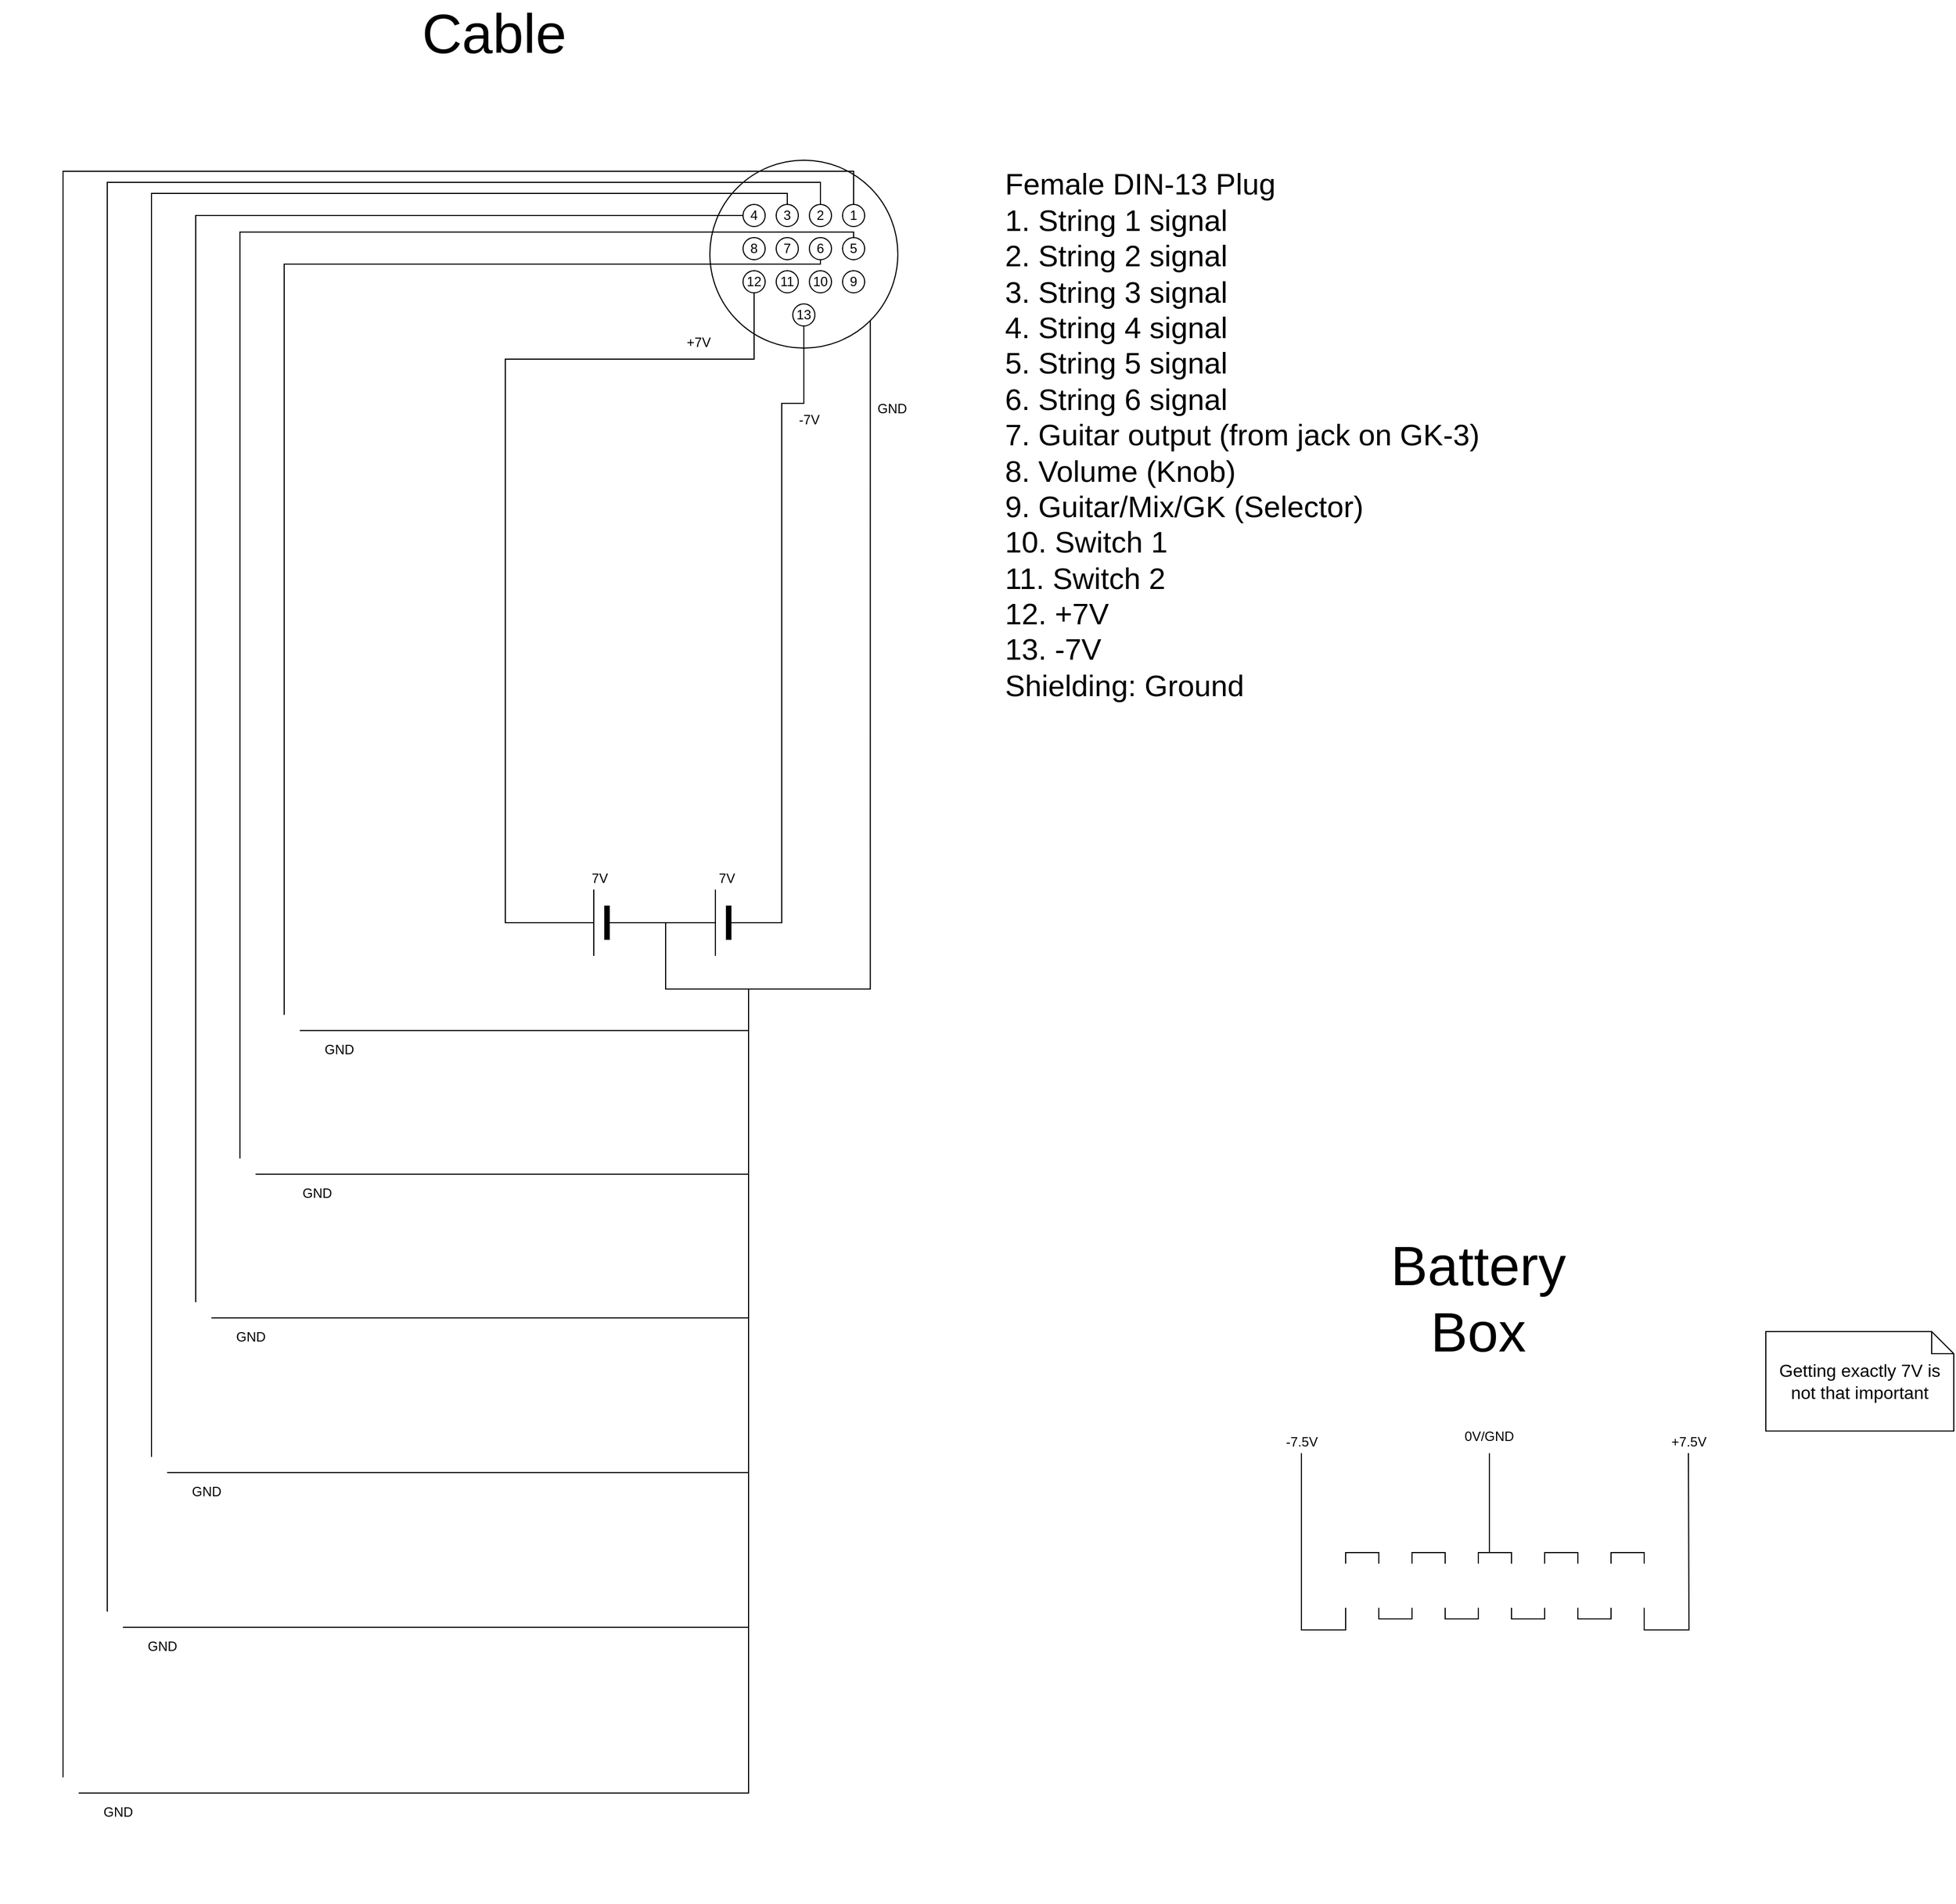 <mxfile version="18.0.2" type="device"><diagram name="Page-1" id="7e0a89b8-554c-2b80-1dc8-d5c74ca68de4"><mxGraphModel dx="2188" dy="2427" grid="1" gridSize="10" guides="1" tooltips="1" connect="1" arrows="1" fold="1" page="1" pageScale="1" pageWidth="1100" pageHeight="850" background="none" math="0" shadow="0"><root><mxCell id="0"/><mxCell id="1" parent="0"/><mxCell id="nf8SEJzU1KEKpKxfQEn4-5" value="" style="ellipse;whiteSpace=wrap;html=1;" vertex="1" parent="1"><mxGeometry x="785" y="70" width="170" height="170" as="geometry"/></mxCell><mxCell id="nf8SEJzU1KEKpKxfQEn4-39" style="edgeStyle=orthogonalEdgeStyle;rounded=0;orthogonalLoop=1;jettySize=auto;html=1;exitX=0;exitY=0.5;exitDx=0;exitDy=0;endArrow=none;endFill=0;strokeColor=default;entryX=0;entryY=1;entryDx=0;entryDy=0;" edge="1" parent="1" source="nf8SEJzU1KEKpKxfQEn4-6" target="nf8SEJzU1KEKpKxfQEn4-51"><mxGeometry relative="1" as="geometry"><mxPoint x="250" y="650" as="targetPoint"/><Array as="points"><mxPoint x="320" y="120"/><mxPoint x="320" y="1103"/></Array></mxGeometry></mxCell><mxCell id="nf8SEJzU1KEKpKxfQEn4-6" value="4" style="ellipse;whiteSpace=wrap;html=1;aspect=fixed;" vertex="1" parent="1"><mxGeometry x="815" y="110" width="20" height="20" as="geometry"/></mxCell><mxCell id="nf8SEJzU1KEKpKxfQEn4-42" style="edgeStyle=orthogonalEdgeStyle;rounded=0;orthogonalLoop=1;jettySize=auto;html=1;exitX=0.5;exitY=0;exitDx=0;exitDy=0;endArrow=none;endFill=0;strokeColor=default;entryX=0;entryY=1;entryDx=0;entryDy=0;" edge="1" parent="1" source="nf8SEJzU1KEKpKxfQEn4-7" target="nf8SEJzU1KEKpKxfQEn4-52"><mxGeometry relative="1" as="geometry"><mxPoint x="190" y="640" as="targetPoint"/><Array as="points"><mxPoint x="855" y="100"/><mxPoint x="280" y="100"/><mxPoint x="280" y="1243"/></Array></mxGeometry></mxCell><mxCell id="nf8SEJzU1KEKpKxfQEn4-7" value="3" style="ellipse;whiteSpace=wrap;html=1;aspect=fixed;" vertex="1" parent="1"><mxGeometry x="845" y="110" width="20" height="20" as="geometry"/></mxCell><mxCell id="nf8SEJzU1KEKpKxfQEn4-41" style="edgeStyle=orthogonalEdgeStyle;rounded=0;orthogonalLoop=1;jettySize=auto;html=1;exitX=0.5;exitY=0;exitDx=0;exitDy=0;endArrow=none;endFill=0;strokeColor=default;entryX=0;entryY=1;entryDx=0;entryDy=0;" edge="1" parent="1" source="nf8SEJzU1KEKpKxfQEn4-8" target="nf8SEJzU1KEKpKxfQEn4-53"><mxGeometry relative="1" as="geometry"><mxPoint x="120" y="700" as="targetPoint"/><Array as="points"><mxPoint x="885" y="90"/><mxPoint x="240" y="90"/><mxPoint x="240" y="1383"/></Array></mxGeometry></mxCell><mxCell id="nf8SEJzU1KEKpKxfQEn4-8" value="2" style="ellipse;whiteSpace=wrap;html=1;aspect=fixed;" vertex="1" parent="1"><mxGeometry x="875" y="110" width="20" height="20" as="geometry"/></mxCell><mxCell id="nf8SEJzU1KEKpKxfQEn4-40" style="edgeStyle=orthogonalEdgeStyle;rounded=0;orthogonalLoop=1;jettySize=auto;html=1;exitX=0.5;exitY=0;exitDx=0;exitDy=0;endArrow=none;endFill=0;strokeColor=default;entryX=0;entryY=1;entryDx=0;entryDy=0;" edge="1" parent="1" source="nf8SEJzU1KEKpKxfQEn4-9" target="nf8SEJzU1KEKpKxfQEn4-54"><mxGeometry relative="1" as="geometry"><mxPoint x="50" y="700" as="targetPoint"/><Array as="points"><mxPoint x="915" y="80"/><mxPoint x="200" y="80"/><mxPoint x="200" y="1533"/></Array></mxGeometry></mxCell><mxCell id="nf8SEJzU1KEKpKxfQEn4-9" value="1" style="ellipse;whiteSpace=wrap;html=1;aspect=fixed;" vertex="1" parent="1"><mxGeometry x="905" y="110" width="20" height="20" as="geometry"/></mxCell><mxCell id="nf8SEJzU1KEKpKxfQEn4-10" value="8" style="ellipse;whiteSpace=wrap;html=1;aspect=fixed;" vertex="1" parent="1"><mxGeometry x="815" y="140" width="20" height="20" as="geometry"/></mxCell><mxCell id="nf8SEJzU1KEKpKxfQEn4-11" value="7" style="ellipse;whiteSpace=wrap;html=1;aspect=fixed;" vertex="1" parent="1"><mxGeometry x="845" y="140" width="20" height="20" as="geometry"/></mxCell><mxCell id="nf8SEJzU1KEKpKxfQEn4-44" style="edgeStyle=orthogonalEdgeStyle;rounded=0;orthogonalLoop=1;jettySize=auto;html=1;exitX=0.5;exitY=1;exitDx=0;exitDy=0;endArrow=none;endFill=0;strokeColor=default;entryX=0;entryY=1;entryDx=0;entryDy=0;" edge="1" parent="1" source="nf8SEJzU1KEKpKxfQEn4-12" target="nf8SEJzU1KEKpKxfQEn4-49"><mxGeometry relative="1" as="geometry"><mxPoint x="410" y="670" as="targetPoint"/><mxPoint x="885" y="164" as="sourcePoint"/><Array as="points"><mxPoint x="885" y="164"/><mxPoint x="400" y="164"/><mxPoint x="400" y="843"/></Array></mxGeometry></mxCell><mxCell id="nf8SEJzU1KEKpKxfQEn4-12" value="6" style="ellipse;whiteSpace=wrap;html=1;aspect=fixed;" vertex="1" parent="1"><mxGeometry x="875" y="140" width="20" height="20" as="geometry"/></mxCell><mxCell id="nf8SEJzU1KEKpKxfQEn4-43" style="edgeStyle=orthogonalEdgeStyle;rounded=0;orthogonalLoop=1;jettySize=auto;html=1;exitX=0.5;exitY=0;exitDx=0;exitDy=0;endArrow=none;endFill=0;strokeColor=default;entryX=0;entryY=1;entryDx=0;entryDy=0;" edge="1" parent="1" target="nf8SEJzU1KEKpKxfQEn4-50"><mxGeometry relative="1" as="geometry"><mxPoint x="340" y="660" as="targetPoint"/><mxPoint x="915" y="145" as="sourcePoint"/><Array as="points"><mxPoint x="915" y="135"/><mxPoint x="360" y="135"/><mxPoint x="360" y="973"/></Array></mxGeometry></mxCell><mxCell id="nf8SEJzU1KEKpKxfQEn4-13" value="5" style="ellipse;whiteSpace=wrap;html=1;aspect=fixed;" vertex="1" parent="1"><mxGeometry x="905" y="140" width="20" height="20" as="geometry"/></mxCell><mxCell id="nf8SEJzU1KEKpKxfQEn4-14" value="12" style="ellipse;whiteSpace=wrap;html=1;aspect=fixed;" vertex="1" parent="1"><mxGeometry x="815" y="170" width="20" height="20" as="geometry"/></mxCell><mxCell id="nf8SEJzU1KEKpKxfQEn4-15" value="11" style="ellipse;whiteSpace=wrap;html=1;aspect=fixed;" vertex="1" parent="1"><mxGeometry x="845" y="170" width="20" height="20" as="geometry"/></mxCell><mxCell id="nf8SEJzU1KEKpKxfQEn4-16" value="10" style="ellipse;whiteSpace=wrap;html=1;aspect=fixed;" vertex="1" parent="1"><mxGeometry x="875" y="170" width="20" height="20" as="geometry"/></mxCell><mxCell id="nf8SEJzU1KEKpKxfQEn4-17" value="9" style="ellipse;whiteSpace=wrap;html=1;aspect=fixed;" vertex="1" parent="1"><mxGeometry x="905" y="170" width="20" height="20" as="geometry"/></mxCell><mxCell id="nf8SEJzU1KEKpKxfQEn4-19" value="13" style="ellipse;whiteSpace=wrap;html=1;aspect=fixed;" vertex="1" parent="1"><mxGeometry x="860" y="200" width="20" height="20" as="geometry"/></mxCell><mxCell id="nf8SEJzU1KEKpKxfQEn4-23" value="&lt;div style=&quot;font-size: 27px;&quot;&gt;&lt;font style=&quot;font-size: 27px;&quot;&gt;Female DIN-13 Plug&lt;/font&gt;&lt;/div&gt;&lt;div style=&quot;font-size: 27px;&quot;&gt;&lt;font style=&quot;font-size: 27px;&quot;&gt;1. String 1 signal&lt;/font&gt;&lt;/div&gt;&lt;div style=&quot;font-size: 27px;&quot;&gt;&lt;font style=&quot;font-size: 27px;&quot;&gt;2. String 2 signal&lt;/font&gt;&lt;/div&gt;&lt;div style=&quot;font-size: 27px;&quot;&gt;&lt;font style=&quot;font-size: 27px;&quot;&gt;3. String 3 signal&lt;/font&gt;&lt;/div&gt;&lt;div style=&quot;font-size: 27px;&quot;&gt;&lt;font style=&quot;font-size: 27px;&quot;&gt;4. String 4 signal&lt;/font&gt;&lt;/div&gt;&lt;div style=&quot;font-size: 27px;&quot;&gt;&lt;font style=&quot;font-size: 27px;&quot;&gt;5. String 5 signal&lt;/font&gt;&lt;/div&gt;&lt;div style=&quot;font-size: 27px;&quot;&gt;&lt;font style=&quot;font-size: 27px;&quot;&gt;6. String 6 signal&lt;/font&gt;&lt;/div&gt;&lt;div style=&quot;font-size: 27px;&quot;&gt;&lt;font style=&quot;font-size: 27px;&quot;&gt;7. Guitar output (from jack on GK-3)&lt;br&gt;&lt;/font&gt;&lt;/div&gt;&lt;div style=&quot;font-size: 27px;&quot;&gt;&lt;font style=&quot;font-size: 27px;&quot;&gt;8. Volume (Knob)&lt;/font&gt;&lt;/div&gt;&lt;div style=&quot;font-size: 27px;&quot;&gt;&lt;font style=&quot;font-size: 27px;&quot;&gt;9. Guitar/Mix/GK (Selector)&lt;/font&gt;&lt;/div&gt;&lt;div style=&quot;font-size: 27px;&quot;&gt;&lt;font style=&quot;font-size: 27px;&quot;&gt;10. Switch 1&lt;/font&gt;&lt;/div&gt;&lt;div style=&quot;font-size: 27px;&quot;&gt;&lt;font style=&quot;font-size: 27px;&quot;&gt;11. Switch 2&lt;/font&gt;&lt;/div&gt;&lt;div style=&quot;font-size: 27px;&quot;&gt;&lt;font style=&quot;font-size: 27px;&quot;&gt;12. +7V&lt;/font&gt;&lt;/div&gt;&lt;div style=&quot;font-size: 27px;&quot;&gt;&lt;font style=&quot;font-size: 27px;&quot;&gt;13. -7V&lt;br&gt;Shielding: Ground&lt;br&gt;&lt;/font&gt;&lt;/div&gt;&lt;div style=&quot;font-size: 27px;&quot;&gt;&lt;font style=&quot;font-size: 27px;&quot;&gt;&lt;br&gt;&lt;/font&gt;&lt;/div&gt;" style="text;html=1;align=left;verticalAlign=middle;resizable=0;points=[];autosize=1;strokeColor=none;fillColor=none;" vertex="1" parent="1"><mxGeometry x="1050" y="220" width="440" height="230" as="geometry"/></mxCell><mxCell id="nf8SEJzU1KEKpKxfQEn4-25" style="edgeStyle=orthogonalEdgeStyle;rounded=0;orthogonalLoop=1;jettySize=auto;html=1;exitX=1;exitY=0.5;exitDx=0;exitDy=0;exitPerimeter=0;endArrow=none;endFill=0;strokeColor=default;entryX=0.5;entryY=1;entryDx=0;entryDy=0;" edge="1" parent="1" source="nf8SEJzU1KEKpKxfQEn4-29" target="nf8SEJzU1KEKpKxfQEn4-14"><mxGeometry relative="1" as="geometry"><mxPoint x="870" y="280" as="targetPoint"/><mxPoint x="600" y="660" as="sourcePoint"/><Array as="points"><mxPoint x="600" y="760"/><mxPoint x="600" y="250"/><mxPoint x="825" y="250"/></Array></mxGeometry></mxCell><mxCell id="nf8SEJzU1KEKpKxfQEn4-29" value="" style="verticalLabelPosition=bottom;shadow=0;dashed=0;align=center;fillColor=#000000;html=1;verticalAlign=top;strokeWidth=1;shape=mxgraph.electrical.miscellaneous.monocell_battery;rotation=-180;" vertex="1" parent="1"><mxGeometry x="635" y="730" width="100" height="60" as="geometry"/></mxCell><mxCell id="nf8SEJzU1KEKpKxfQEn4-31" style="edgeStyle=orthogonalEdgeStyle;rounded=0;orthogonalLoop=1;jettySize=auto;html=1;entryX=0;entryY=0.5;entryDx=0;entryDy=0;entryPerimeter=0;endArrow=none;endFill=0;strokeColor=default;" edge="1" parent="1" source="nf8SEJzU1KEKpKxfQEn4-30" target="nf8SEJzU1KEKpKxfQEn4-29"><mxGeometry relative="1" as="geometry"/></mxCell><mxCell id="nf8SEJzU1KEKpKxfQEn4-32" style="edgeStyle=orthogonalEdgeStyle;rounded=0;orthogonalLoop=1;jettySize=auto;html=1;entryX=0.5;entryY=1;entryDx=0;entryDy=0;endArrow=none;endFill=0;strokeColor=default;" edge="1" parent="1" source="nf8SEJzU1KEKpKxfQEn4-30" target="nf8SEJzU1KEKpKxfQEn4-19"><mxGeometry relative="1" as="geometry"><Array as="points"><mxPoint x="850" y="760"/><mxPoint x="850" y="290"/><mxPoint x="870" y="290"/></Array></mxGeometry></mxCell><mxCell id="nf8SEJzU1KEKpKxfQEn4-70" style="edgeStyle=orthogonalEdgeStyle;rounded=0;orthogonalLoop=1;jettySize=auto;html=1;exitX=1;exitY=0.5;exitDx=0;exitDy=0;exitPerimeter=0;entryX=0;entryY=0.75;entryDx=0;entryDy=0;endArrow=none;endFill=0;strokeColor=default;" edge="1" parent="1" source="nf8SEJzU1KEKpKxfQEn4-30" target="nf8SEJzU1KEKpKxfQEn4-49"><mxGeometry relative="1" as="geometry"><Array as="points"><mxPoint x="745" y="820"/><mxPoint x="820" y="820"/><mxPoint x="820" y="858"/></Array></mxGeometry></mxCell><mxCell id="nf8SEJzU1KEKpKxfQEn4-82" style="edgeStyle=orthogonalEdgeStyle;rounded=0;orthogonalLoop=1;jettySize=auto;html=1;exitX=1;exitY=0.5;exitDx=0;exitDy=0;exitPerimeter=0;entryX=1;entryY=1;entryDx=0;entryDy=0;endArrow=none;endFill=0;strokeColor=default;" edge="1" parent="1" source="nf8SEJzU1KEKpKxfQEn4-30" target="nf8SEJzU1KEKpKxfQEn4-5"><mxGeometry relative="1" as="geometry"><Array as="points"><mxPoint x="745" y="820"/><mxPoint x="930" y="820"/></Array></mxGeometry></mxCell><mxCell id="nf8SEJzU1KEKpKxfQEn4-30" value="" style="verticalLabelPosition=bottom;shadow=0;dashed=0;align=center;fillColor=#000000;html=1;verticalAlign=top;strokeWidth=1;shape=mxgraph.electrical.miscellaneous.monocell_battery;rotation=-180;" vertex="1" parent="1"><mxGeometry x="745" y="730" width="100" height="60" as="geometry"/></mxCell><mxCell id="nf8SEJzU1KEKpKxfQEn4-34" value="7V" style="text;html=1;align=center;verticalAlign=middle;resizable=0;points=[];autosize=1;strokeColor=none;fillColor=none;" vertex="1" parent="1"><mxGeometry x="785" y="710" width="30" height="20" as="geometry"/></mxCell><mxCell id="nf8SEJzU1KEKpKxfQEn4-36" value="7V" style="text;html=1;align=center;verticalAlign=middle;resizable=0;points=[];autosize=1;strokeColor=none;fillColor=none;" vertex="1" parent="1"><mxGeometry x="670" y="710" width="30" height="20" as="geometry"/></mxCell><mxCell id="nf8SEJzU1KEKpKxfQEn4-49" value="" style="shape=image;verticalLabelPosition=bottom;labelBackgroundColor=default;verticalAlign=top;aspect=fixed;imageAspect=0;image=https://cdn-icons-png.flaticon.com/512/27/27135.png;rotation=-225;" vertex="1" parent="1"><mxGeometry x="360" y="860" width="80" height="80" as="geometry"/></mxCell><mxCell id="nf8SEJzU1KEKpKxfQEn4-71" style="edgeStyle=orthogonalEdgeStyle;rounded=0;orthogonalLoop=1;jettySize=auto;html=1;exitX=0;exitY=0.75;exitDx=0;exitDy=0;entryX=1;entryY=0.5;entryDx=0;entryDy=0;entryPerimeter=0;endArrow=none;endFill=0;strokeColor=default;" edge="1" parent="1" source="nf8SEJzU1KEKpKxfQEn4-50" target="nf8SEJzU1KEKpKxfQEn4-30"><mxGeometry relative="1" as="geometry"><Array as="points"><mxPoint x="820" y="988"/><mxPoint x="820" y="820"/><mxPoint x="745" y="820"/></Array></mxGeometry></mxCell><mxCell id="nf8SEJzU1KEKpKxfQEn4-50" value="" style="shape=image;verticalLabelPosition=bottom;labelBackgroundColor=default;verticalAlign=top;aspect=fixed;imageAspect=0;image=https://cdn-icons-png.flaticon.com/512/27/27135.png;rotation=-225;" vertex="1" parent="1"><mxGeometry x="320" y="990" width="80" height="80" as="geometry"/></mxCell><mxCell id="nf8SEJzU1KEKpKxfQEn4-74" style="edgeStyle=orthogonalEdgeStyle;rounded=0;orthogonalLoop=1;jettySize=auto;html=1;exitX=0;exitY=0.75;exitDx=0;exitDy=0;entryX=1;entryY=0.5;entryDx=0;entryDy=0;entryPerimeter=0;endArrow=none;endFill=0;strokeColor=default;" edge="1" parent="1" source="nf8SEJzU1KEKpKxfQEn4-51" target="nf8SEJzU1KEKpKxfQEn4-30"><mxGeometry relative="1" as="geometry"><Array as="points"><mxPoint x="820" y="1118"/><mxPoint x="820" y="820"/><mxPoint x="745" y="820"/></Array></mxGeometry></mxCell><mxCell id="nf8SEJzU1KEKpKxfQEn4-51" value="" style="shape=image;verticalLabelPosition=bottom;labelBackgroundColor=default;verticalAlign=top;aspect=fixed;imageAspect=0;image=https://cdn-icons-png.flaticon.com/512/27/27135.png;rotation=-225;" vertex="1" parent="1"><mxGeometry x="280" y="1120" width="80" height="80" as="geometry"/></mxCell><mxCell id="nf8SEJzU1KEKpKxfQEn4-76" style="edgeStyle=orthogonalEdgeStyle;rounded=0;orthogonalLoop=1;jettySize=auto;html=1;exitX=0;exitY=0.75;exitDx=0;exitDy=0;entryX=1;entryY=0.5;entryDx=0;entryDy=0;entryPerimeter=0;endArrow=none;endFill=0;strokeColor=default;" edge="1" parent="1" source="nf8SEJzU1KEKpKxfQEn4-52" target="nf8SEJzU1KEKpKxfQEn4-30"><mxGeometry relative="1" as="geometry"><Array as="points"><mxPoint x="820" y="1258"/><mxPoint x="820" y="820"/><mxPoint x="745" y="820"/></Array></mxGeometry></mxCell><mxCell id="nf8SEJzU1KEKpKxfQEn4-52" value="" style="shape=image;verticalLabelPosition=bottom;labelBackgroundColor=default;verticalAlign=top;aspect=fixed;imageAspect=0;image=https://cdn-icons-png.flaticon.com/512/27/27135.png;rotation=-225;" vertex="1" parent="1"><mxGeometry x="240" y="1260" width="80" height="80" as="geometry"/></mxCell><mxCell id="nf8SEJzU1KEKpKxfQEn4-78" style="edgeStyle=orthogonalEdgeStyle;rounded=0;orthogonalLoop=1;jettySize=auto;html=1;exitX=0;exitY=0.75;exitDx=0;exitDy=0;entryX=1;entryY=0.5;entryDx=0;entryDy=0;entryPerimeter=0;endArrow=none;endFill=0;strokeColor=default;" edge="1" parent="1" source="nf8SEJzU1KEKpKxfQEn4-53" target="nf8SEJzU1KEKpKxfQEn4-30"><mxGeometry relative="1" as="geometry"><Array as="points"><mxPoint x="820" y="1398"/><mxPoint x="820" y="820"/><mxPoint x="745" y="820"/></Array></mxGeometry></mxCell><mxCell id="nf8SEJzU1KEKpKxfQEn4-53" value="" style="shape=image;verticalLabelPosition=bottom;labelBackgroundColor=default;verticalAlign=top;aspect=fixed;imageAspect=0;image=https://cdn-icons-png.flaticon.com/512/27/27135.png;rotation=-225;" vertex="1" parent="1"><mxGeometry x="200" y="1400" width="80" height="80" as="geometry"/></mxCell><mxCell id="nf8SEJzU1KEKpKxfQEn4-80" style="edgeStyle=orthogonalEdgeStyle;rounded=0;orthogonalLoop=1;jettySize=auto;html=1;exitX=0;exitY=0.75;exitDx=0;exitDy=0;endArrow=none;endFill=0;strokeColor=default;" edge="1" parent="1" source="nf8SEJzU1KEKpKxfQEn4-54"><mxGeometry relative="1" as="geometry"><mxPoint x="820" y="820" as="targetPoint"/><Array as="points"><mxPoint x="820" y="1548"/></Array></mxGeometry></mxCell><mxCell id="nf8SEJzU1KEKpKxfQEn4-54" value="" style="shape=image;verticalLabelPosition=bottom;labelBackgroundColor=default;verticalAlign=top;aspect=fixed;imageAspect=0;image=https://cdn-icons-png.flaticon.com/512/27/27135.png;rotation=-225;" vertex="1" parent="1"><mxGeometry x="160" y="1550" width="80" height="80" as="geometry"/></mxCell><mxCell id="nf8SEJzU1KEKpKxfQEn4-83" value="GND" style="text;html=1;strokeColor=none;fillColor=none;align=center;verticalAlign=middle;whiteSpace=wrap;rounded=0;" vertex="1" parent="1"><mxGeometry x="420" y="860" width="60" height="30" as="geometry"/></mxCell><mxCell id="nf8SEJzU1KEKpKxfQEn4-84" value="GND" style="text;html=1;strokeColor=none;fillColor=none;align=center;verticalAlign=middle;whiteSpace=wrap;rounded=0;" vertex="1" parent="1"><mxGeometry x="920" y="280" width="60" height="30" as="geometry"/></mxCell><mxCell id="nf8SEJzU1KEKpKxfQEn4-85" value="GND" style="text;html=1;strokeColor=none;fillColor=none;align=center;verticalAlign=middle;whiteSpace=wrap;rounded=0;" vertex="1" parent="1"><mxGeometry x="400" y="990" width="60" height="30" as="geometry"/></mxCell><mxCell id="nf8SEJzU1KEKpKxfQEn4-86" value="GND" style="text;html=1;strokeColor=none;fillColor=none;align=center;verticalAlign=middle;whiteSpace=wrap;rounded=0;" vertex="1" parent="1"><mxGeometry x="340" y="1120" width="60" height="30" as="geometry"/></mxCell><mxCell id="nf8SEJzU1KEKpKxfQEn4-87" value="GND" style="text;html=1;strokeColor=none;fillColor=none;align=center;verticalAlign=middle;whiteSpace=wrap;rounded=0;" vertex="1" parent="1"><mxGeometry x="300" y="1260" width="60" height="30" as="geometry"/></mxCell><mxCell id="nf8SEJzU1KEKpKxfQEn4-88" value="GND" style="text;html=1;strokeColor=none;fillColor=none;align=center;verticalAlign=middle;whiteSpace=wrap;rounded=0;" vertex="1" parent="1"><mxGeometry x="260" y="1400" width="60" height="30" as="geometry"/></mxCell><mxCell id="nf8SEJzU1KEKpKxfQEn4-89" value="GND" style="text;html=1;strokeColor=none;fillColor=none;align=center;verticalAlign=middle;whiteSpace=wrap;rounded=0;" vertex="1" parent="1"><mxGeometry x="220" y="1550" width="60" height="30" as="geometry"/></mxCell><mxCell id="nf8SEJzU1KEKpKxfQEn4-91" value="-7V" style="text;html=1;strokeColor=none;fillColor=none;align=center;verticalAlign=middle;whiteSpace=wrap;rounded=0;" vertex="1" parent="1"><mxGeometry x="845" y="290" width="60" height="30" as="geometry"/></mxCell><mxCell id="nf8SEJzU1KEKpKxfQEn4-92" value="+7V" style="text;html=1;strokeColor=none;fillColor=none;align=center;verticalAlign=middle;whiteSpace=wrap;rounded=0;" vertex="1" parent="1"><mxGeometry x="745" y="220" width="60" height="30" as="geometry"/></mxCell><mxCell id="nf8SEJzU1KEKpKxfQEn4-104" style="edgeStyle=orthogonalEdgeStyle;rounded=0;orthogonalLoop=1;jettySize=auto;html=1;entryX=0.5;entryY=1;entryDx=0;entryDy=0;endArrow=none;endFill=0;strokeColor=default;" edge="1" parent="1" source="nf8SEJzU1KEKpKxfQEn4-93" target="nf8SEJzU1KEKpKxfQEn4-94"><mxGeometry relative="1" as="geometry"><Array as="points"><mxPoint x="1360" y="1329.96"/><mxPoint x="1390" y="1329.96"/></Array></mxGeometry></mxCell><mxCell id="nf8SEJzU1KEKpKxfQEn4-113" style="edgeStyle=orthogonalEdgeStyle;rounded=0;orthogonalLoop=1;jettySize=auto;html=1;exitX=0.5;exitY=1;exitDx=0;exitDy=0;endArrow=none;endFill=0;strokeColor=default;" edge="1" parent="1" source="nf8SEJzU1KEKpKxfQEn4-93"><mxGeometry relative="1" as="geometry"><mxPoint x="1320" y="1239.96" as="targetPoint"/></mxGeometry></mxCell><mxCell id="nf8SEJzU1KEKpKxfQEn4-93" value="" style="shape=image;verticalLabelPosition=bottom;labelBackgroundColor=default;verticalAlign=top;aspect=fixed;imageAspect=0;image=https://cdn-icons-png.flaticon.com/512/4305/4305607.png;" vertex="1" parent="1"><mxGeometry x="1340" y="1339.96" width="40" height="40" as="geometry"/></mxCell><mxCell id="nf8SEJzU1KEKpKxfQEn4-105" style="edgeStyle=orthogonalEdgeStyle;rounded=0;orthogonalLoop=1;jettySize=auto;html=1;exitX=0.5;exitY=0;exitDx=0;exitDy=0;entryX=0.5;entryY=1;entryDx=0;entryDy=0;endArrow=none;endFill=0;strokeColor=default;" edge="1" parent="1" source="nf8SEJzU1KEKpKxfQEn4-94" target="nf8SEJzU1KEKpKxfQEn4-96"><mxGeometry relative="1" as="geometry"><Array as="points"><mxPoint x="1390" y="1389.96"/><mxPoint x="1420" y="1389.96"/></Array></mxGeometry></mxCell><mxCell id="nf8SEJzU1KEKpKxfQEn4-94" value="" style="shape=image;verticalLabelPosition=bottom;labelBackgroundColor=default;verticalAlign=top;aspect=fixed;imageAspect=0;image=https://cdn-icons-png.flaticon.com/512/4305/4305607.png;rotation=-180;" vertex="1" parent="1"><mxGeometry x="1370" y="1339.96" width="40" height="40" as="geometry"/></mxCell><mxCell id="nf8SEJzU1KEKpKxfQEn4-106" style="edgeStyle=orthogonalEdgeStyle;rounded=0;orthogonalLoop=1;jettySize=auto;html=1;exitX=0.5;exitY=0;exitDx=0;exitDy=0;entryX=0.5;entryY=1;entryDx=0;entryDy=0;endArrow=none;endFill=0;strokeColor=default;" edge="1" parent="1" source="nf8SEJzU1KEKpKxfQEn4-96" target="nf8SEJzU1KEKpKxfQEn4-97"><mxGeometry relative="1" as="geometry"><Array as="points"><mxPoint x="1420" y="1329.96"/><mxPoint x="1450" y="1329.96"/></Array></mxGeometry></mxCell><mxCell id="nf8SEJzU1KEKpKxfQEn4-96" value="" style="shape=image;verticalLabelPosition=bottom;labelBackgroundColor=default;verticalAlign=top;aspect=fixed;imageAspect=0;image=https://cdn-icons-png.flaticon.com/512/4305/4305607.png;" vertex="1" parent="1"><mxGeometry x="1400" y="1339.96" width="40" height="40" as="geometry"/></mxCell><mxCell id="nf8SEJzU1KEKpKxfQEn4-107" style="edgeStyle=orthogonalEdgeStyle;rounded=0;orthogonalLoop=1;jettySize=auto;html=1;exitX=0.5;exitY=0;exitDx=0;exitDy=0;entryX=0.5;entryY=1;entryDx=0;entryDy=0;endArrow=none;endFill=0;strokeColor=default;" edge="1" parent="1" source="nf8SEJzU1KEKpKxfQEn4-97" target="nf8SEJzU1KEKpKxfQEn4-98"><mxGeometry relative="1" as="geometry"><Array as="points"><mxPoint x="1450" y="1389.96"/><mxPoint x="1480" y="1389.96"/></Array></mxGeometry></mxCell><mxCell id="nf8SEJzU1KEKpKxfQEn4-97" value="" style="shape=image;verticalLabelPosition=bottom;labelBackgroundColor=default;verticalAlign=top;aspect=fixed;imageAspect=0;image=https://cdn-icons-png.flaticon.com/512/4305/4305607.png;rotation=-180;" vertex="1" parent="1"><mxGeometry x="1430" y="1339.96" width="40" height="40" as="geometry"/></mxCell><mxCell id="nf8SEJzU1KEKpKxfQEn4-108" style="edgeStyle=orthogonalEdgeStyle;rounded=0;orthogonalLoop=1;jettySize=auto;html=1;exitX=0.5;exitY=0;exitDx=0;exitDy=0;entryX=0.5;entryY=1;entryDx=0;entryDy=0;endArrow=none;endFill=0;strokeColor=default;" edge="1" parent="1" source="nf8SEJzU1KEKpKxfQEn4-98" target="nf8SEJzU1KEKpKxfQEn4-99"><mxGeometry relative="1" as="geometry"><Array as="points"><mxPoint x="1480" y="1329.96"/><mxPoint x="1510" y="1329.96"/></Array></mxGeometry></mxCell><mxCell id="nf8SEJzU1KEKpKxfQEn4-117" style="edgeStyle=orthogonalEdgeStyle;rounded=0;orthogonalLoop=1;jettySize=auto;html=1;endArrow=none;endFill=0;strokeColor=default;" edge="1" parent="1" source="nf8SEJzU1KEKpKxfQEn4-98"><mxGeometry relative="1" as="geometry"><mxPoint x="1490" y="1239.96" as="targetPoint"/><Array as="points"><mxPoint x="1480" y="1329.96"/><mxPoint x="1490" y="1329.96"/><mxPoint x="1490" y="1239.96"/></Array></mxGeometry></mxCell><mxCell id="nf8SEJzU1KEKpKxfQEn4-98" value="" style="shape=image;verticalLabelPosition=bottom;labelBackgroundColor=default;verticalAlign=top;aspect=fixed;imageAspect=0;image=https://cdn-icons-png.flaticon.com/512/4305/4305607.png;" vertex="1" parent="1"><mxGeometry x="1460" y="1339.96" width="40" height="40" as="geometry"/></mxCell><mxCell id="nf8SEJzU1KEKpKxfQEn4-109" style="edgeStyle=orthogonalEdgeStyle;rounded=0;orthogonalLoop=1;jettySize=auto;html=1;exitX=0.5;exitY=0;exitDx=0;exitDy=0;entryX=0.5;entryY=1;entryDx=0;entryDy=0;endArrow=none;endFill=0;strokeColor=default;" edge="1" parent="1" source="nf8SEJzU1KEKpKxfQEn4-99" target="nf8SEJzU1KEKpKxfQEn4-100"><mxGeometry relative="1" as="geometry"><Array as="points"><mxPoint x="1510" y="1389.96"/><mxPoint x="1540" y="1389.96"/></Array></mxGeometry></mxCell><mxCell id="nf8SEJzU1KEKpKxfQEn4-99" value="" style="shape=image;verticalLabelPosition=bottom;labelBackgroundColor=default;verticalAlign=top;aspect=fixed;imageAspect=0;image=https://cdn-icons-png.flaticon.com/512/4305/4305607.png;rotation=-180;" vertex="1" parent="1"><mxGeometry x="1490" y="1339.96" width="40" height="40" as="geometry"/></mxCell><mxCell id="nf8SEJzU1KEKpKxfQEn4-110" style="edgeStyle=orthogonalEdgeStyle;rounded=0;orthogonalLoop=1;jettySize=auto;html=1;exitX=0.5;exitY=0;exitDx=0;exitDy=0;entryX=0.5;entryY=1;entryDx=0;entryDy=0;endArrow=none;endFill=0;strokeColor=default;" edge="1" parent="1" source="nf8SEJzU1KEKpKxfQEn4-100" target="nf8SEJzU1KEKpKxfQEn4-101"><mxGeometry relative="1" as="geometry"><Array as="points"><mxPoint x="1540" y="1329.96"/><mxPoint x="1570" y="1329.96"/></Array></mxGeometry></mxCell><mxCell id="nf8SEJzU1KEKpKxfQEn4-100" value="" style="shape=image;verticalLabelPosition=bottom;labelBackgroundColor=default;verticalAlign=top;aspect=fixed;imageAspect=0;image=https://cdn-icons-png.flaticon.com/512/4305/4305607.png;" vertex="1" parent="1"><mxGeometry x="1520" y="1339.96" width="40" height="40" as="geometry"/></mxCell><mxCell id="nf8SEJzU1KEKpKxfQEn4-111" style="edgeStyle=orthogonalEdgeStyle;rounded=0;orthogonalLoop=1;jettySize=auto;html=1;exitX=0.5;exitY=0;exitDx=0;exitDy=0;entryX=0.5;entryY=1;entryDx=0;entryDy=0;endArrow=none;endFill=0;strokeColor=default;" edge="1" parent="1" source="nf8SEJzU1KEKpKxfQEn4-101" target="nf8SEJzU1KEKpKxfQEn4-102"><mxGeometry relative="1" as="geometry"><Array as="points"><mxPoint x="1570" y="1389.96"/><mxPoint x="1600" y="1389.96"/></Array></mxGeometry></mxCell><mxCell id="nf8SEJzU1KEKpKxfQEn4-101" value="" style="shape=image;verticalLabelPosition=bottom;labelBackgroundColor=default;verticalAlign=top;aspect=fixed;imageAspect=0;image=https://cdn-icons-png.flaticon.com/512/4305/4305607.png;rotation=-180;" vertex="1" parent="1"><mxGeometry x="1550" y="1339.96" width="40" height="40" as="geometry"/></mxCell><mxCell id="nf8SEJzU1KEKpKxfQEn4-112" style="edgeStyle=orthogonalEdgeStyle;rounded=0;orthogonalLoop=1;jettySize=auto;html=1;exitX=0.5;exitY=0;exitDx=0;exitDy=0;entryX=0.5;entryY=1;entryDx=0;entryDy=0;endArrow=none;endFill=0;strokeColor=default;" edge="1" parent="1" source="nf8SEJzU1KEKpKxfQEn4-102" target="nf8SEJzU1KEKpKxfQEn4-103"><mxGeometry relative="1" as="geometry"><Array as="points"><mxPoint x="1600" y="1329.96"/><mxPoint x="1630" y="1329.96"/></Array></mxGeometry></mxCell><mxCell id="nf8SEJzU1KEKpKxfQEn4-102" value="" style="shape=image;verticalLabelPosition=bottom;labelBackgroundColor=default;verticalAlign=top;aspect=fixed;imageAspect=0;image=https://cdn-icons-png.flaticon.com/512/4305/4305607.png;" vertex="1" parent="1"><mxGeometry x="1580" y="1339.96" width="40" height="40" as="geometry"/></mxCell><mxCell id="nf8SEJzU1KEKpKxfQEn4-114" style="edgeStyle=orthogonalEdgeStyle;rounded=0;orthogonalLoop=1;jettySize=auto;html=1;exitX=0.5;exitY=0;exitDx=0;exitDy=0;endArrow=none;endFill=0;strokeColor=default;" edge="1" parent="1" source="nf8SEJzU1KEKpKxfQEn4-103"><mxGeometry relative="1" as="geometry"><mxPoint x="1670" y="1239.96" as="targetPoint"/></mxGeometry></mxCell><mxCell id="nf8SEJzU1KEKpKxfQEn4-103" value="" style="shape=image;verticalLabelPosition=bottom;labelBackgroundColor=default;verticalAlign=top;aspect=fixed;imageAspect=0;image=https://cdn-icons-png.flaticon.com/512/4305/4305607.png;rotation=-180;" vertex="1" parent="1"><mxGeometry x="1610" y="1339.96" width="40" height="40" as="geometry"/></mxCell><mxCell id="nf8SEJzU1KEKpKxfQEn4-115" value="+7.5V" style="text;html=1;align=center;verticalAlign=middle;resizable=0;points=[];autosize=1;strokeColor=none;fillColor=none;" vertex="1" parent="1"><mxGeometry x="1645" y="1219.96" width="50" height="20" as="geometry"/></mxCell><mxCell id="nf8SEJzU1KEKpKxfQEn4-116" value="-7.5V" style="text;html=1;align=center;verticalAlign=middle;resizable=0;points=[];autosize=1;strokeColor=none;fillColor=none;" vertex="1" parent="1"><mxGeometry x="1300" y="1219.96" width="40" height="20" as="geometry"/></mxCell><mxCell id="nf8SEJzU1KEKpKxfQEn4-118" value="0V/GND" style="text;html=1;strokeColor=none;fillColor=none;align=center;verticalAlign=middle;whiteSpace=wrap;rounded=0;" vertex="1" parent="1"><mxGeometry x="1460" y="1209.96" width="60" height="30" as="geometry"/></mxCell><mxCell id="nf8SEJzU1KEKpKxfQEn4-131" value="Cable" style="text;html=1;strokeColor=none;fillColor=none;align=center;verticalAlign=middle;whiteSpace=wrap;rounded=0;fontSize=50;" vertex="1" parent="1"><mxGeometry x="560" y="-60" width="60" height="30" as="geometry"/></mxCell><mxCell id="nf8SEJzU1KEKpKxfQEn4-132" value="Battery Box" style="text;html=1;strokeColor=none;fillColor=none;align=center;verticalAlign=middle;whiteSpace=wrap;rounded=0;fontSize=50;" vertex="1" parent="1"><mxGeometry x="1450" y="1085" width="60" height="30" as="geometry"/></mxCell><mxCell id="nf8SEJzU1KEKpKxfQEn4-134" value="Getting &lt;font style=&quot;font-size: 16px;&quot;&gt;exactly 7V is not that important&lt;br&gt;&lt;/font&gt;" style="shape=note;size=20;whiteSpace=wrap;html=1;fontSize=16;" vertex="1" parent="1"><mxGeometry x="1740" y="1130" width="170" height="90" as="geometry"/></mxCell></root></mxGraphModel></diagram></mxfile>